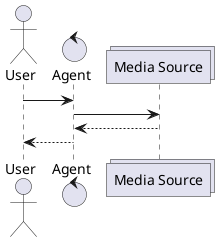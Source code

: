 @startuml
actor User
control "Agent"
collections "Media Source"
User -> "Agent"
"Agent" -> "Media Source"
"Media Source" --> "Agent"
"Agent" --> User
@enduml

